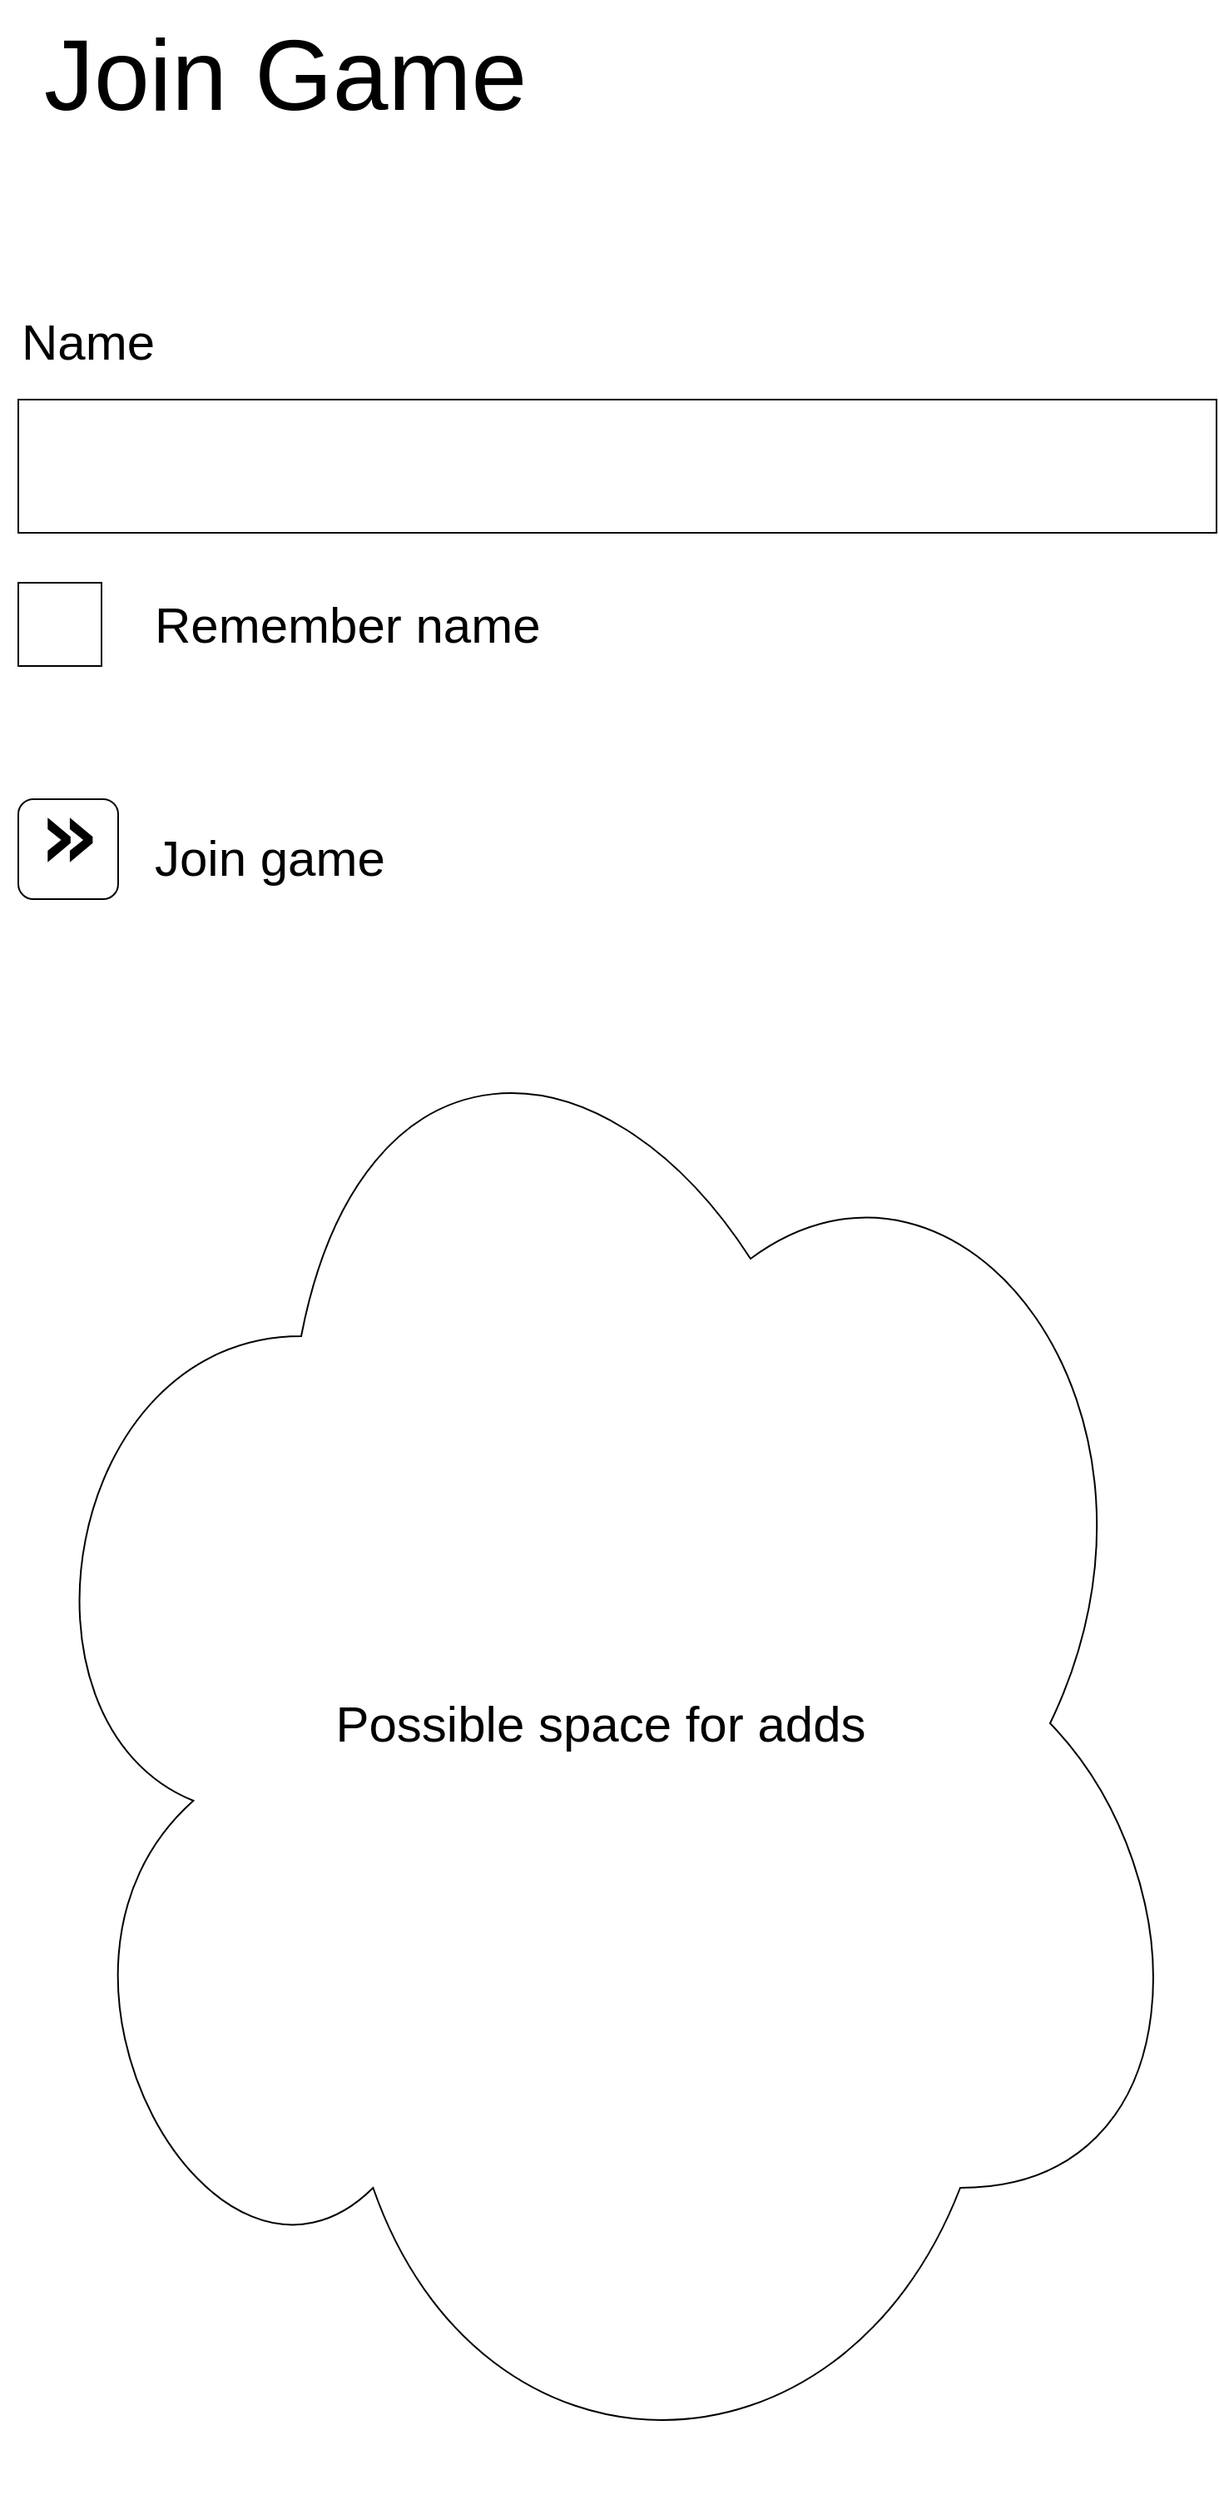 <mxfile version="20.8.10" type="device"><diagram name="Page-1" id="17XyKO2Nn7R1blTbP1B2"><mxGraphModel dx="4693" dy="2257" grid="1" gridSize="10" guides="1" tooltips="1" connect="1" arrows="1" fold="1" page="1" pageScale="1" pageWidth="900" pageHeight="1600" math="0" shadow="0"><root><mxCell id="0"/><mxCell id="1" parent="0"/><mxCell id="3cdq_24RXK1O5KQ3vE-i-1" value="&lt;font style=&quot;font-size: 60px;&quot;&gt;Join Game&lt;/font&gt;" style="text;html=1;align=center;verticalAlign=middle;resizable=0;points=[];autosize=1;strokeColor=none;fillColor=none;" vertex="1" parent="1"><mxGeometry x="85" y="80" width="310" height="90" as="geometry"/></mxCell><mxCell id="3cdq_24RXK1O5KQ3vE-i-2" value="" style="rounded=0;whiteSpace=wrap;html=1;fontSize=60;" vertex="1" parent="1"><mxGeometry x="80" y="320" width="720" height="80" as="geometry"/></mxCell><mxCell id="3cdq_24RXK1O5KQ3vE-i-3" value="&lt;font style=&quot;font-size: 30px;&quot;&gt;Name&lt;/font&gt;" style="text;html=1;align=left;verticalAlign=middle;resizable=0;points=[];autosize=1;strokeColor=none;fillColor=none;" vertex="1" parent="1"><mxGeometry x="80" y="260" width="100" height="50" as="geometry"/></mxCell><mxCell id="3cdq_24RXK1O5KQ3vE-i-4" value="" style="whiteSpace=wrap;html=1;aspect=fixed;fontSize=30;" vertex="1" parent="1"><mxGeometry x="80" y="430" width="50" height="50" as="geometry"/></mxCell><mxCell id="3cdq_24RXK1O5KQ3vE-i-5" value="&lt;font style=&quot;font-size: 30px;&quot;&gt;Remember name&lt;/font&gt;" style="text;html=1;align=left;verticalAlign=middle;resizable=0;points=[];autosize=1;strokeColor=none;fillColor=none;" vertex="1" parent="1"><mxGeometry x="160" y="430" width="260" height="50" as="geometry"/></mxCell><mxCell id="3cdq_24RXK1O5KQ3vE-i-6" value="Possible space for adds" style="ellipse;shape=cloud;whiteSpace=wrap;html=1;fontSize=30;" vertex="1" parent="1"><mxGeometry x="70" y="650" width="720" height="930" as="geometry"/></mxCell><mxCell id="3cdq_24RXK1O5KQ3vE-i-8" value="&lt;pre style=&quot;line-height: 166%;&quot;&gt;&lt;font style=&quot;font-size: 60px;&quot;&gt;&lt;b&gt;»&lt;/b&gt;&lt;/font&gt;&lt;br&gt;&lt;/pre&gt;" style="rounded=1;whiteSpace=wrap;html=1;container=0;" vertex="1" parent="1"><mxGeometry x="80" y="560" width="60" height="60" as="geometry"/></mxCell><mxCell id="3cdq_24RXK1O5KQ3vE-i-9" value="&lt;font style=&quot;font-size: 30px;&quot;&gt;Join game&lt;/font&gt;" style="text;html=1;align=left;verticalAlign=middle;resizable=0;points=[];autosize=1;strokeColor=none;fillColor=none;" vertex="1" parent="1"><mxGeometry x="160" y="570" width="160" height="50" as="geometry"/></mxCell></root></mxGraphModel></diagram></mxfile>